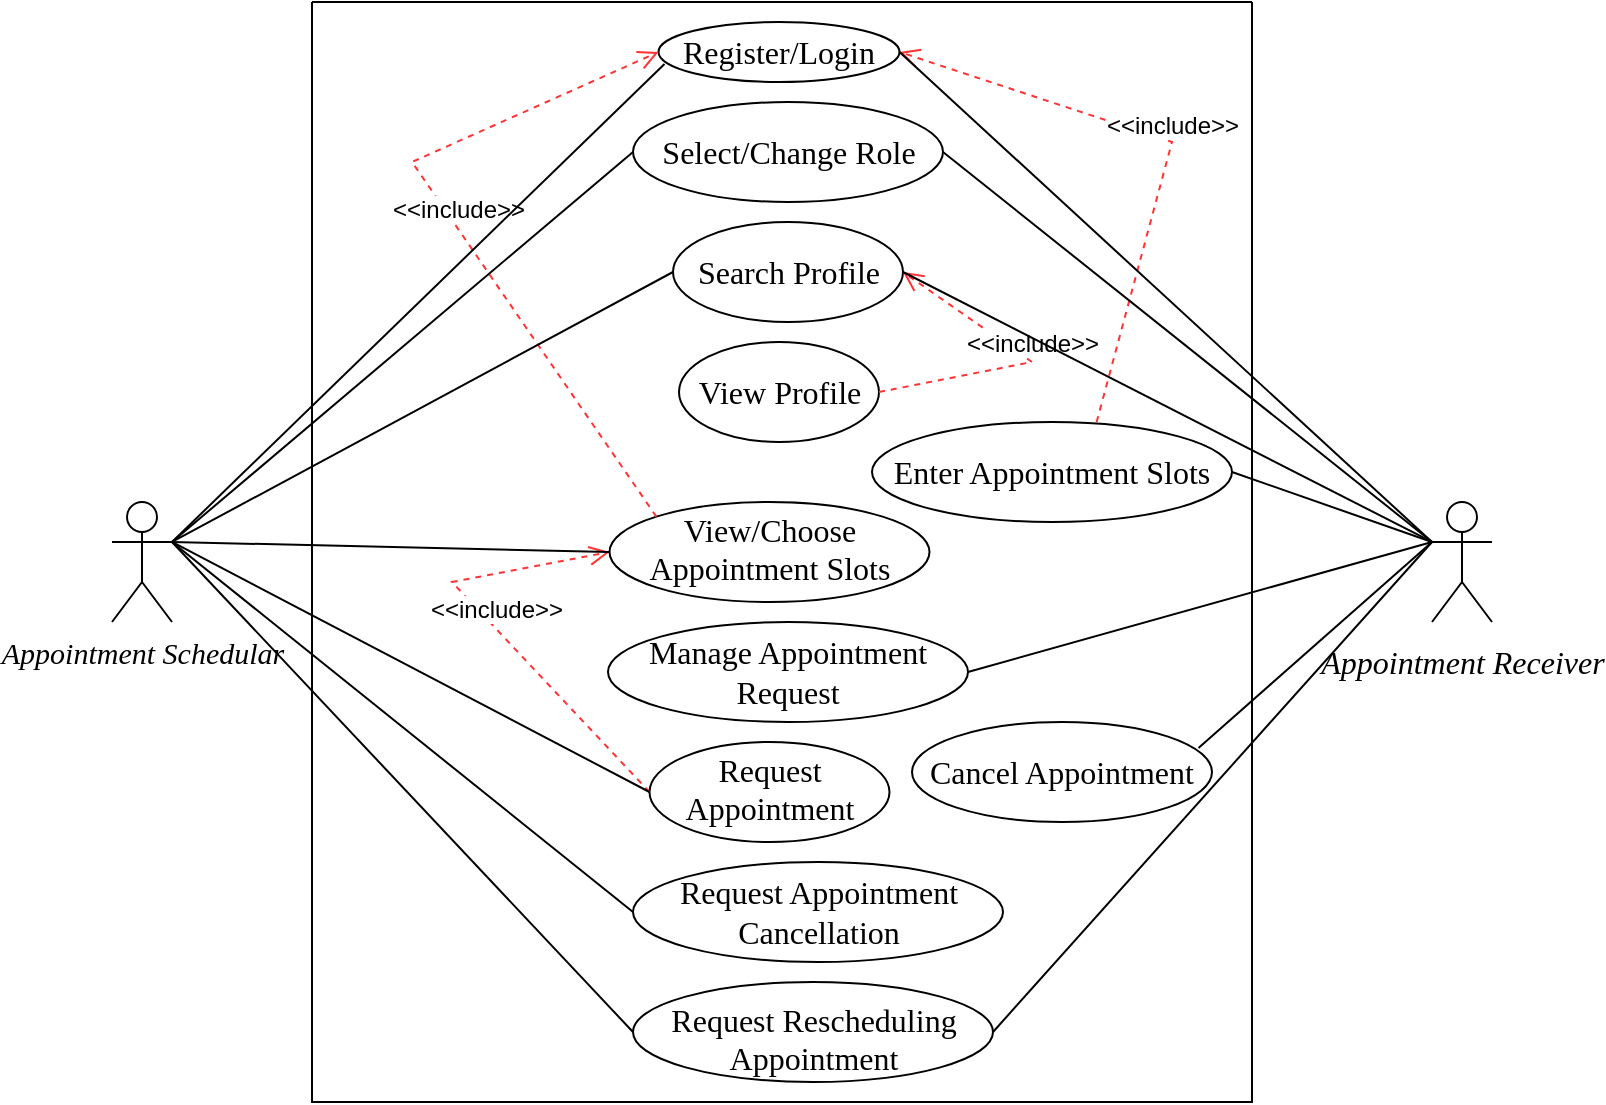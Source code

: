 <mxfile version="20.5.3" type="github">
  <diagram id="lvOmDgzRvjtnipGTjZTB" name="Page-1">
    <mxGraphModel dx="1038" dy="564" grid="1" gridSize="10" guides="1" tooltips="1" connect="1" arrows="1" fold="1" page="1" pageScale="1" pageWidth="850" pageHeight="1100" math="0" shadow="0">
      <root>
        <mxCell id="0" />
        <mxCell id="1" parent="0" />
        <mxCell id="_REt8d7B9zjdkL0efPJs-1" value="Appointment Schedular" style="shape=umlActor;verticalLabelPosition=bottom;verticalAlign=top;outlineConnect=0;fontFamily=Times New Roman;html=1;fontSize=15;horizontal=1;fontStyle=2" parent="1" vertex="1">
          <mxGeometry x="90" y="300" width="30" height="60" as="geometry" />
        </mxCell>
        <mxCell id="_REt8d7B9zjdkL0efPJs-2" value="" style="swimlane;startSize=0;" parent="1" vertex="1">
          <mxGeometry x="190" y="50" width="470" height="550" as="geometry">
            <mxRectangle x="170" y="60" width="50" height="40" as="alternateBounds" />
          </mxGeometry>
        </mxCell>
        <mxCell id="_REt8d7B9zjdkL0efPJs-4" value="&lt;div&gt;Search Profile&lt;/div&gt;" style="ellipse;whiteSpace=wrap;html=1;fontFamily=Times New Roman;fontSize=16;" parent="_REt8d7B9zjdkL0efPJs-2" vertex="1">
          <mxGeometry x="180.5" y="110" width="115" height="50" as="geometry" />
        </mxCell>
        <mxCell id="_REt8d7B9zjdkL0efPJs-6" value="&lt;div&gt;View Profile&lt;/div&gt;" style="ellipse;whiteSpace=wrap;html=1;fontFamily=Times New Roman;fontSize=16;verticalAlign=middle;" parent="_REt8d7B9zjdkL0efPJs-2" vertex="1">
          <mxGeometry x="183.5" y="170" width="100" height="50" as="geometry" />
        </mxCell>
        <mxCell id="_REt8d7B9zjdkL0efPJs-9" value="Request Rescheduling Appointment" style="ellipse;whiteSpace=wrap;html=1;fontFamily=Times New Roman;fontSize=16;verticalAlign=bottom;" parent="_REt8d7B9zjdkL0efPJs-2" vertex="1">
          <mxGeometry x="160.5" y="490" width="180" height="50" as="geometry" />
        </mxCell>
        <mxCell id="_REt8d7B9zjdkL0efPJs-10" value="Request Appointment Cancellation" style="ellipse;whiteSpace=wrap;html=1;fontFamily=Times New Roman;fontSize=16;" parent="_REt8d7B9zjdkL0efPJs-2" vertex="1">
          <mxGeometry x="160.5" y="430" width="185" height="50" as="geometry" />
        </mxCell>
        <mxCell id="_REt8d7B9zjdkL0efPJs-11" value="Enter Appointment Slots" style="ellipse;whiteSpace=wrap;html=1;fontFamily=Times New Roman;fontSize=16;verticalAlign=middle;" parent="_REt8d7B9zjdkL0efPJs-2" vertex="1">
          <mxGeometry x="280" y="210" width="180" height="50" as="geometry" />
        </mxCell>
        <mxCell id="_REt8d7B9zjdkL0efPJs-12" value="Register/Login" style="ellipse;whiteSpace=wrap;html=1;fontFamily=Times New Roman;fontSize=16;verticalAlign=middle;spacing=0;" parent="_REt8d7B9zjdkL0efPJs-2" vertex="1">
          <mxGeometry x="173.25" y="10" width="120.5" height="30" as="geometry" />
        </mxCell>
        <mxCell id="eb6TFfp-bG-CCK0Az0Hd-1" value="&amp;lt;&amp;lt;include&amp;gt;&amp;gt;" style="verticalAlign=bottom;endArrow=open;dashed=1;endSize=8;rounded=0;fontSize=12;entryX=1;entryY=0.5;entryDx=0;entryDy=0;fontColor=#000000;labelBorderColor=none;html=1;strokeColor=#FF3333;exitX=1;exitY=0.5;exitDx=0;exitDy=0;" parent="_REt8d7B9zjdkL0efPJs-2" source="_REt8d7B9zjdkL0efPJs-6" target="_REt8d7B9zjdkL0efPJs-4" edge="1">
          <mxGeometry relative="1" as="geometry">
            <mxPoint x="255" y="115" as="sourcePoint" />
            <mxPoint x="155" y="265" as="targetPoint" />
            <Array as="points">
              <mxPoint x="360" y="180" />
            </Array>
          </mxGeometry>
        </mxCell>
        <mxCell id="_REt8d7B9zjdkL0efPJs-5" value="View/Choose Appointment Slots" style="ellipse;whiteSpace=wrap;html=1;fontFamily=Times New Roman;fontSize=16;verticalAlign=top;spacing=0;" parent="_REt8d7B9zjdkL0efPJs-2" vertex="1">
          <mxGeometry x="148.75" y="250" width="160" height="50" as="geometry" />
        </mxCell>
        <mxCell id="_REt8d7B9zjdkL0efPJs-8" value="Request Appointment" style="ellipse;whiteSpace=wrap;html=1;fontFamily=Times New Roman;fontSize=16;verticalAlign=top;spacing=0;" parent="_REt8d7B9zjdkL0efPJs-2" vertex="1">
          <mxGeometry x="168.75" y="370" width="120" height="50" as="geometry" />
        </mxCell>
        <mxCell id="eb6TFfp-bG-CCK0Az0Hd-5" value="Cancel Appointment" style="ellipse;whiteSpace=wrap;html=1;fontFamily=Times New Roman;fontSize=16;verticalAlign=middle;" parent="_REt8d7B9zjdkL0efPJs-2" vertex="1">
          <mxGeometry x="300" y="360" width="150" height="50" as="geometry" />
        </mxCell>
        <mxCell id="39TF0AT_lqtiL9UudRA2-2" value="&amp;lt;&amp;lt;include&amp;gt;&amp;gt;" style="verticalAlign=bottom;endArrow=open;dashed=1;endSize=8;rounded=0;fontSize=12;entryX=1;entryY=0.5;entryDx=0;entryDy=0;fontColor=#000000;labelBorderColor=none;html=1;strokeColor=#FF3333;exitX=0.624;exitY=0;exitDx=0;exitDy=0;exitPerimeter=0;" parent="_REt8d7B9zjdkL0efPJs-2" source="_REt8d7B9zjdkL0efPJs-11" target="_REt8d7B9zjdkL0efPJs-12" edge="1">
          <mxGeometry relative="1" as="geometry">
            <mxPoint x="25" y="145" as="sourcePoint" />
            <mxPoint x="25" y="70" as="targetPoint" />
            <Array as="points">
              <mxPoint x="430" y="70" />
            </Array>
          </mxGeometry>
        </mxCell>
        <mxCell id="39TF0AT_lqtiL9UudRA2-4" value="&amp;lt;&amp;lt;include&amp;gt;&amp;gt;" style="verticalAlign=bottom;endArrow=open;dashed=1;endSize=8;rounded=0;fontSize=12;entryX=0;entryY=0.5;entryDx=0;entryDy=0;fontColor=#000000;labelBorderColor=none;html=1;strokeColor=#FF3333;exitX=0;exitY=0;exitDx=0;exitDy=0;" parent="_REt8d7B9zjdkL0efPJs-2" source="_REt8d7B9zjdkL0efPJs-5" target="_REt8d7B9zjdkL0efPJs-12" edge="1">
          <mxGeometry relative="1" as="geometry">
            <mxPoint x="10" y="260" as="sourcePoint" />
            <mxPoint x="13" y="190" as="targetPoint" />
            <Array as="points">
              <mxPoint x="50" y="80" />
            </Array>
          </mxGeometry>
        </mxCell>
        <mxCell id="39TF0AT_lqtiL9UudRA2-5" value="&amp;lt;&amp;lt;include&amp;gt;&amp;gt;" style="verticalAlign=bottom;endArrow=open;dashed=1;endSize=8;rounded=0;fontSize=12;entryX=0;entryY=0.5;entryDx=0;entryDy=0;fontColor=#000000;labelBorderColor=none;html=1;strokeColor=#FF3333;exitX=0;exitY=0.5;exitDx=0;exitDy=0;" parent="_REt8d7B9zjdkL0efPJs-2" source="_REt8d7B9zjdkL0efPJs-8" target="_REt8d7B9zjdkL0efPJs-5" edge="1">
          <mxGeometry relative="1" as="geometry">
            <mxPoint x="20" y="295" as="sourcePoint" />
            <mxPoint x="23" y="225" as="targetPoint" />
            <Array as="points">
              <mxPoint x="70" y="290" />
            </Array>
          </mxGeometry>
        </mxCell>
        <mxCell id="03ECuuHb7yugv9BrIzod-2" value="&lt;div&gt;Select/Change Role&lt;br&gt;&lt;/div&gt;" style="ellipse;whiteSpace=wrap;html=1;fontFamily=Times New Roman;fontSize=16;verticalAlign=middle;" parent="_REt8d7B9zjdkL0efPJs-2" vertex="1">
          <mxGeometry x="160.5" y="50" width="155" height="50" as="geometry" />
        </mxCell>
        <mxCell id="-hGEcgP5tRJAI1TSPwoL-1" value="Manage Appointment Request" style="ellipse;whiteSpace=wrap;html=1;fontFamily=Times New Roman;fontSize=16;verticalAlign=middle;" vertex="1" parent="_REt8d7B9zjdkL0efPJs-2">
          <mxGeometry x="148" y="310" width="180" height="50" as="geometry" />
        </mxCell>
        <mxCell id="_REt8d7B9zjdkL0efPJs-14" value="&lt;div&gt;Appointment Receiver&lt;/div&gt;&lt;div&gt;&lt;br&gt;&lt;/div&gt;" style="shape=umlActor;verticalLabelPosition=bottom;verticalAlign=middle;html=1;fontFamily=Times New Roman;fontSize=16;horizontal=1;fontStyle=2" parent="1" vertex="1">
          <mxGeometry x="750" y="300" width="30" height="60" as="geometry" />
        </mxCell>
        <mxCell id="_REt8d7B9zjdkL0efPJs-15" value="" style="endArrow=none;html=1;rounded=0;fontFamily=Times New Roman;fontSize=15;fontColor=#FF3333;exitX=1;exitY=0.5;exitDx=0;exitDy=0;entryX=0;entryY=0.333;entryDx=0;entryDy=0;entryPerimeter=0;" parent="1" source="_REt8d7B9zjdkL0efPJs-12" target="_REt8d7B9zjdkL0efPJs-14" edge="1">
          <mxGeometry width="50" height="50" relative="1" as="geometry">
            <mxPoint x="463" y="145" as="sourcePoint" />
            <mxPoint x="600" y="400" as="targetPoint" />
          </mxGeometry>
        </mxCell>
        <mxCell id="_REt8d7B9zjdkL0efPJs-16" value="" style="endArrow=none;html=1;rounded=0;fontFamily=Times New Roman;fontSize=15;fontColor=#FF3333;entryX=1;entryY=0.333;entryDx=0;entryDy=0;entryPerimeter=0;exitX=0;exitY=0.5;exitDx=0;exitDy=0;" parent="1" source="_REt8d7B9zjdkL0efPJs-8" target="_REt8d7B9zjdkL0efPJs-1" edge="1">
          <mxGeometry width="50" height="50" relative="1" as="geometry">
            <mxPoint x="270" y="440" as="sourcePoint" />
            <mxPoint x="320" y="390" as="targetPoint" />
          </mxGeometry>
        </mxCell>
        <mxCell id="_REt8d7B9zjdkL0efPJs-18" value="" style="endArrow=none;html=1;rounded=0;fontFamily=Times New Roman;fontSize=15;fontColor=#FF3333;exitX=1;exitY=0.333;exitDx=0;exitDy=0;exitPerimeter=0;entryX=0;entryY=0.5;entryDx=0;entryDy=0;" parent="1" source="_REt8d7B9zjdkL0efPJs-1" target="_REt8d7B9zjdkL0efPJs-4" edge="1">
          <mxGeometry width="50" height="50" relative="1" as="geometry">
            <mxPoint x="290" y="290" as="sourcePoint" />
            <mxPoint x="340" y="240" as="targetPoint" />
          </mxGeometry>
        </mxCell>
        <mxCell id="_REt8d7B9zjdkL0efPJs-19" value="" style="endArrow=none;html=1;rounded=0;fontFamily=Times New Roman;fontSize=15;fontColor=#FF3333;entryX=0;entryY=0.333;entryDx=0;entryDy=0;entryPerimeter=0;exitX=1;exitY=0.5;exitDx=0;exitDy=0;" parent="1" source="_REt8d7B9zjdkL0efPJs-4" target="_REt8d7B9zjdkL0efPJs-14" edge="1">
          <mxGeometry width="50" height="50" relative="1" as="geometry">
            <mxPoint x="470" y="260" as="sourcePoint" />
            <mxPoint x="520" y="210" as="targetPoint" />
          </mxGeometry>
        </mxCell>
        <mxCell id="_REt8d7B9zjdkL0efPJs-22" value="" style="endArrow=none;html=1;rounded=0;fontFamily=Times New Roman;fontSize=15;fontColor=#FF3333;exitX=1;exitY=0.333;exitDx=0;exitDy=0;exitPerimeter=0;entryX=0;entryY=0.5;entryDx=0;entryDy=0;" parent="1" source="_REt8d7B9zjdkL0efPJs-1" target="_REt8d7B9zjdkL0efPJs-5" edge="1">
          <mxGeometry width="50" height="50" relative="1" as="geometry">
            <mxPoint x="360" y="390" as="sourcePoint" />
            <mxPoint x="310" y="375" as="targetPoint" />
          </mxGeometry>
        </mxCell>
        <mxCell id="_REt8d7B9zjdkL0efPJs-23" value="" style="endArrow=none;html=1;rounded=0;fontFamily=Times New Roman;fontSize=15;fontColor=#FF3333;exitX=1;exitY=0.333;exitDx=0;exitDy=0;exitPerimeter=0;entryX=0;entryY=0.5;entryDx=0;entryDy=0;" parent="1" source="_REt8d7B9zjdkL0efPJs-1" target="_REt8d7B9zjdkL0efPJs-9" edge="1">
          <mxGeometry width="50" height="50" relative="1" as="geometry">
            <mxPoint x="360" y="390" as="sourcePoint" />
            <mxPoint x="410" y="340" as="targetPoint" />
          </mxGeometry>
        </mxCell>
        <mxCell id="_REt8d7B9zjdkL0efPJs-24" value="" style="endArrow=none;html=1;rounded=0;fontFamily=Times New Roman;fontSize=15;fontColor=#FF3333;exitX=1;exitY=0.5;exitDx=0;exitDy=0;entryX=0;entryY=0.333;entryDx=0;entryDy=0;entryPerimeter=0;" parent="1" source="_REt8d7B9zjdkL0efPJs-9" target="_REt8d7B9zjdkL0efPJs-14" edge="1">
          <mxGeometry width="50" height="50" relative="1" as="geometry">
            <mxPoint x="500" y="290" as="sourcePoint" />
            <mxPoint x="780" y="270" as="targetPoint" />
          </mxGeometry>
        </mxCell>
        <mxCell id="_REt8d7B9zjdkL0efPJs-25" value="" style="endArrow=none;html=1;rounded=0;fontFamily=Times New Roman;fontSize=15;fontColor=#FF3333;exitX=0;exitY=0.5;exitDx=0;exitDy=0;entryX=1;entryY=0.333;entryDx=0;entryDy=0;entryPerimeter=0;" parent="1" source="_REt8d7B9zjdkL0efPJs-10" target="_REt8d7B9zjdkL0efPJs-1" edge="1">
          <mxGeometry width="50" height="50" relative="1" as="geometry">
            <mxPoint x="360" y="390" as="sourcePoint" />
            <mxPoint x="410" y="340" as="targetPoint" />
          </mxGeometry>
        </mxCell>
        <mxCell id="_REt8d7B9zjdkL0efPJs-26" value="" style="endArrow=none;html=1;rounded=0;fontFamily=Times New Roman;fontSize=15;fontColor=#FF3333;entryX=0;entryY=0.333;entryDx=0;entryDy=0;entryPerimeter=0;exitX=1;exitY=0.5;exitDx=0;exitDy=0;" parent="1" source="_REt8d7B9zjdkL0efPJs-11" target="_REt8d7B9zjdkL0efPJs-14" edge="1">
          <mxGeometry width="50" height="50" relative="1" as="geometry">
            <mxPoint x="360" y="390" as="sourcePoint" />
            <mxPoint x="410" y="340" as="targetPoint" />
          </mxGeometry>
        </mxCell>
        <mxCell id="_REt8d7B9zjdkL0efPJs-27" value="" style="endArrow=none;html=1;rounded=0;fontFamily=Times New Roman;fontSize=15;fontColor=#FF3333;exitX=1;exitY=0.333;exitDx=0;exitDy=0;exitPerimeter=0;entryX=0.025;entryY=0.7;entryDx=0;entryDy=0;entryPerimeter=0;" parent="1" source="_REt8d7B9zjdkL0efPJs-1" target="_REt8d7B9zjdkL0efPJs-12" edge="1">
          <mxGeometry width="50" height="50" relative="1" as="geometry">
            <mxPoint x="360" y="390" as="sourcePoint" />
            <mxPoint x="410" y="340" as="targetPoint" />
          </mxGeometry>
        </mxCell>
        <mxCell id="eb6TFfp-bG-CCK0Az0Hd-6" value="" style="endArrow=none;html=1;rounded=0;labelBorderColor=none;strokeColor=#000000;fontSize=12;fontColor=#000000;entryX=0.955;entryY=0.26;entryDx=0;entryDy=0;exitX=0;exitY=0.333;exitDx=0;exitDy=0;exitPerimeter=0;entryPerimeter=0;" parent="1" source="_REt8d7B9zjdkL0efPJs-14" target="eb6TFfp-bG-CCK0Az0Hd-5" edge="1">
          <mxGeometry width="50" height="50" relative="1" as="geometry">
            <mxPoint x="690" y="360" as="sourcePoint" />
            <mxPoint x="330" y="380" as="targetPoint" />
          </mxGeometry>
        </mxCell>
        <mxCell id="03ECuuHb7yugv9BrIzod-3" value="" style="endArrow=none;html=1;rounded=0;fontFamily=Times New Roman;fontSize=15;fontColor=#FF3333;entryX=1;entryY=0.333;entryDx=0;entryDy=0;entryPerimeter=0;exitX=0;exitY=0.5;exitDx=0;exitDy=0;" parent="1" source="03ECuuHb7yugv9BrIzod-2" target="_REt8d7B9zjdkL0efPJs-1" edge="1">
          <mxGeometry width="50" height="50" relative="1" as="geometry">
            <mxPoint x="360.5" y="445" as="sourcePoint" />
            <mxPoint x="140" y="380" as="targetPoint" />
          </mxGeometry>
        </mxCell>
        <mxCell id="03ECuuHb7yugv9BrIzod-4" value="" style="endArrow=none;html=1;rounded=0;fontFamily=Times New Roman;fontSize=15;fontColor=#FF3333;entryX=1;entryY=0.5;entryDx=0;entryDy=0;exitX=0;exitY=0.333;exitDx=0;exitDy=0;exitPerimeter=0;" parent="1" source="_REt8d7B9zjdkL0efPJs-14" target="03ECuuHb7yugv9BrIzod-2" edge="1">
          <mxGeometry width="50" height="50" relative="1" as="geometry">
            <mxPoint x="370.5" y="455" as="sourcePoint" />
            <mxPoint x="150" y="390" as="targetPoint" />
          </mxGeometry>
        </mxCell>
        <mxCell id="-hGEcgP5tRJAI1TSPwoL-2" value="" style="endArrow=none;html=1;rounded=0;entryX=0;entryY=0.333;entryDx=0;entryDy=0;entryPerimeter=0;exitX=1;exitY=0.5;exitDx=0;exitDy=0;" edge="1" parent="1" source="-hGEcgP5tRJAI1TSPwoL-1" target="_REt8d7B9zjdkL0efPJs-14">
          <mxGeometry width="50" height="50" relative="1" as="geometry">
            <mxPoint x="530" y="410" as="sourcePoint" />
            <mxPoint x="580" y="360" as="targetPoint" />
          </mxGeometry>
        </mxCell>
      </root>
    </mxGraphModel>
  </diagram>
</mxfile>
